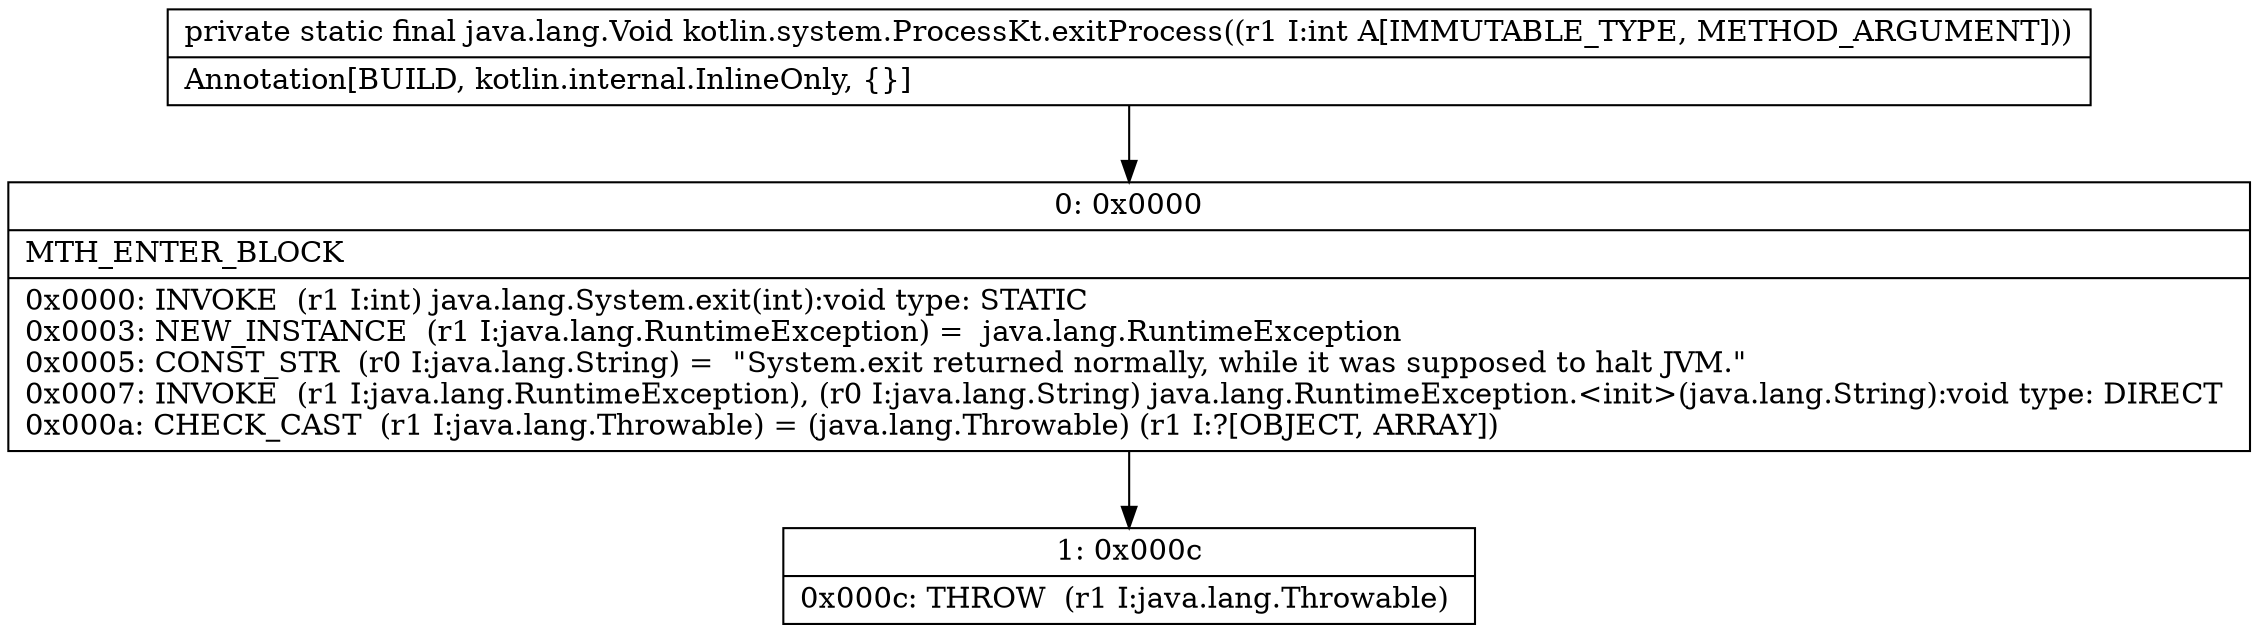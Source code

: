 digraph "CFG forkotlin.system.ProcessKt.exitProcess(I)Ljava\/lang\/Void;" {
Node_0 [shape=record,label="{0\:\ 0x0000|MTH_ENTER_BLOCK\l|0x0000: INVOKE  (r1 I:int) java.lang.System.exit(int):void type: STATIC \l0x0003: NEW_INSTANCE  (r1 I:java.lang.RuntimeException) =  java.lang.RuntimeException \l0x0005: CONST_STR  (r0 I:java.lang.String) =  \"System.exit returned normally, while it was supposed to halt JVM.\" \l0x0007: INVOKE  (r1 I:java.lang.RuntimeException), (r0 I:java.lang.String) java.lang.RuntimeException.\<init\>(java.lang.String):void type: DIRECT \l0x000a: CHECK_CAST  (r1 I:java.lang.Throwable) = (java.lang.Throwable) (r1 I:?[OBJECT, ARRAY]) \l}"];
Node_1 [shape=record,label="{1\:\ 0x000c|0x000c: THROW  (r1 I:java.lang.Throwable) \l}"];
MethodNode[shape=record,label="{private static final java.lang.Void kotlin.system.ProcessKt.exitProcess((r1 I:int A[IMMUTABLE_TYPE, METHOD_ARGUMENT]))  | Annotation[BUILD, kotlin.internal.InlineOnly, \{\}]\l}"];
MethodNode -> Node_0;
Node_0 -> Node_1;
}

